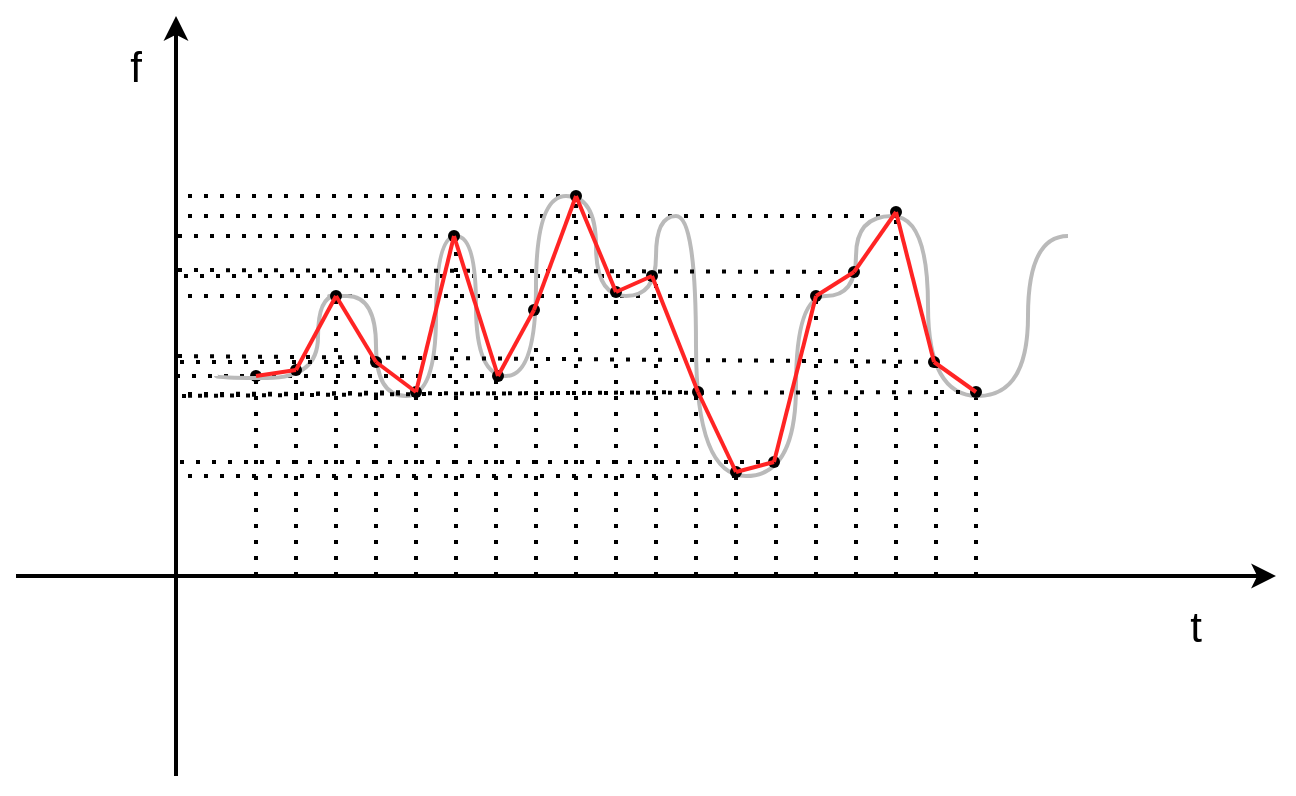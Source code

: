 <mxfile version="23.0.2" type="device">
  <diagram name="Page-1" id="xE_SlZCC_K1syiO7TZXq">
    <mxGraphModel dx="2074" dy="1073" grid="1" gridSize="10" guides="1" tooltips="1" connect="1" arrows="1" fold="1" page="1" pageScale="1" pageWidth="850" pageHeight="1100" math="0" shadow="0">
      <root>
        <mxCell id="0" />
        <mxCell id="1" parent="0" />
        <mxCell id="VB5Qx51AAR3BXwwDLeTd-1" value="" style="endArrow=classic;html=1;rounded=0;strokeWidth=2;" edge="1" parent="1">
          <mxGeometry width="50" height="50" relative="1" as="geometry">
            <mxPoint x="200" y="540" as="sourcePoint" />
            <mxPoint x="200" y="160" as="targetPoint" />
          </mxGeometry>
        </mxCell>
        <mxCell id="VB5Qx51AAR3BXwwDLeTd-2" value="" style="endArrow=classic;html=1;rounded=0;strokeWidth=2;" edge="1" parent="1">
          <mxGeometry width="50" height="50" relative="1" as="geometry">
            <mxPoint x="120" y="440" as="sourcePoint" />
            <mxPoint x="750" y="440" as="targetPoint" />
          </mxGeometry>
        </mxCell>
        <mxCell id="VB5Qx51AAR3BXwwDLeTd-3" value="" style="endArrow=none;dashed=1;html=1;dashPattern=1 3;strokeWidth=2;rounded=0;" edge="1" parent="1" source="VB5Qx51AAR3BXwwDLeTd-23">
          <mxGeometry width="50" height="50" relative="1" as="geometry">
            <mxPoint x="240" y="440" as="sourcePoint" />
            <mxPoint x="240" y="340" as="targetPoint" />
          </mxGeometry>
        </mxCell>
        <mxCell id="VB5Qx51AAR3BXwwDLeTd-4" value="" style="endArrow=none;dashed=1;html=1;dashPattern=1 3;strokeWidth=2;rounded=0;" edge="1" parent="1">
          <mxGeometry width="50" height="50" relative="1" as="geometry">
            <mxPoint x="320" y="440" as="sourcePoint" />
            <mxPoint x="320" y="350" as="targetPoint" />
          </mxGeometry>
        </mxCell>
        <mxCell id="VB5Qx51AAR3BXwwDLeTd-5" value="" style="endArrow=none;dashed=1;html=1;dashPattern=1 3;strokeWidth=2;rounded=0;" edge="1" parent="1">
          <mxGeometry width="50" height="50" relative="1" as="geometry">
            <mxPoint x="360" y="440" as="sourcePoint" />
            <mxPoint x="360" y="340" as="targetPoint" />
          </mxGeometry>
        </mxCell>
        <mxCell id="VB5Qx51AAR3BXwwDLeTd-6" value="" style="endArrow=none;dashed=1;html=1;dashPattern=1 3;strokeWidth=2;rounded=0;" edge="1" parent="1" source="VB5Qx51AAR3BXwwDLeTd-31">
          <mxGeometry width="50" height="50" relative="1" as="geometry">
            <mxPoint x="440" y="290" as="sourcePoint" />
            <mxPoint x="200" y="290" as="targetPoint" />
          </mxGeometry>
        </mxCell>
        <mxCell id="VB5Qx51AAR3BXwwDLeTd-7" value="" style="endArrow=none;dashed=1;html=1;dashPattern=1 3;strokeWidth=2;rounded=0;" edge="1" parent="1">
          <mxGeometry width="50" height="50" relative="1" as="geometry">
            <mxPoint x="440" y="440" as="sourcePoint" />
            <mxPoint x="440" y="290" as="targetPoint" />
          </mxGeometry>
        </mxCell>
        <mxCell id="VB5Qx51AAR3BXwwDLeTd-8" value="" style="endArrow=none;dashed=1;html=1;dashPattern=1 3;strokeWidth=2;rounded=0;" edge="1" parent="1">
          <mxGeometry width="50" height="50" relative="1" as="geometry">
            <mxPoint x="400" y="250" as="sourcePoint" />
            <mxPoint x="200" y="250" as="targetPoint" />
          </mxGeometry>
        </mxCell>
        <mxCell id="VB5Qx51AAR3BXwwDLeTd-9" value="" style="endArrow=none;dashed=1;html=1;dashPattern=1 3;strokeWidth=2;rounded=0;" edge="1" parent="1">
          <mxGeometry width="50" height="50" relative="1" as="geometry">
            <mxPoint x="354" y="340" as="sourcePoint" />
            <mxPoint x="200" y="340" as="targetPoint" />
          </mxGeometry>
        </mxCell>
        <mxCell id="VB5Qx51AAR3BXwwDLeTd-10" value="" style="endArrow=none;dashed=1;html=1;dashPattern=1 3;strokeWidth=2;rounded=0;" edge="1" parent="1">
          <mxGeometry width="50" height="50" relative="1" as="geometry">
            <mxPoint x="480" y="440" as="sourcePoint" />
            <mxPoint x="480" y="390" as="targetPoint" />
          </mxGeometry>
        </mxCell>
        <mxCell id="VB5Qx51AAR3BXwwDLeTd-11" value="" style="endArrow=none;dashed=1;html=1;dashPattern=1 3;strokeWidth=2;rounded=0;" edge="1" parent="1">
          <mxGeometry width="50" height="50" relative="1" as="geometry">
            <mxPoint x="480" y="390" as="sourcePoint" />
            <mxPoint x="200" y="390" as="targetPoint" />
          </mxGeometry>
        </mxCell>
        <mxCell id="VB5Qx51AAR3BXwwDLeTd-12" value="" style="endArrow=none;dashed=1;html=1;dashPattern=1 3;strokeWidth=2;rounded=0;" edge="1" parent="1">
          <mxGeometry width="50" height="50" relative="1" as="geometry">
            <mxPoint x="520" y="440" as="sourcePoint" />
            <mxPoint x="520" y="300" as="targetPoint" />
          </mxGeometry>
        </mxCell>
        <mxCell id="VB5Qx51AAR3BXwwDLeTd-13" value="" style="endArrow=none;dashed=1;html=1;dashPattern=1 3;strokeWidth=2;rounded=0;" edge="1" parent="1">
          <mxGeometry width="50" height="50" relative="1" as="geometry">
            <mxPoint x="520" y="300" as="sourcePoint" />
            <mxPoint x="200" y="300" as="targetPoint" />
          </mxGeometry>
        </mxCell>
        <mxCell id="VB5Qx51AAR3BXwwDLeTd-14" value="" style="endArrow=none;dashed=1;html=1;dashPattern=1 3;strokeWidth=2;rounded=0;" edge="1" parent="1">
          <mxGeometry width="50" height="50" relative="1" as="geometry">
            <mxPoint x="560" y="440" as="sourcePoint" />
            <mxPoint x="560" y="260" as="targetPoint" />
          </mxGeometry>
        </mxCell>
        <mxCell id="VB5Qx51AAR3BXwwDLeTd-15" value="" style="endArrow=none;dashed=1;html=1;dashPattern=1 3;strokeWidth=2;rounded=0;" edge="1" parent="1">
          <mxGeometry width="50" height="50" relative="1" as="geometry">
            <mxPoint x="560" y="260" as="sourcePoint" />
            <mxPoint x="200" y="260" as="targetPoint" />
          </mxGeometry>
        </mxCell>
        <mxCell id="VB5Qx51AAR3BXwwDLeTd-16" value="" style="endArrow=none;dashed=1;html=1;dashPattern=1 3;strokeWidth=2;rounded=0;" edge="1" parent="1">
          <mxGeometry width="50" height="50" relative="1" as="geometry">
            <mxPoint x="600" y="440" as="sourcePoint" />
            <mxPoint x="600" y="350" as="targetPoint" />
          </mxGeometry>
        </mxCell>
        <mxCell id="VB5Qx51AAR3BXwwDLeTd-17" value="&lt;h4&gt;&lt;span style=&quot;font-weight: normal;&quot;&gt;&lt;font style=&quot;font-size: 21px;&quot;&gt;f&lt;/font&gt;&lt;/span&gt;&lt;/h4&gt;" style="text;html=1;strokeColor=none;fillColor=none;align=center;verticalAlign=middle;whiteSpace=wrap;rounded=0;" vertex="1" parent="1">
          <mxGeometry x="150" y="170" width="60" height="30" as="geometry" />
        </mxCell>
        <mxCell id="VB5Qx51AAR3BXwwDLeTd-18" value="&lt;h4&gt;&lt;span style=&quot;font-weight: normal;&quot;&gt;&lt;font style=&quot;font-size: 21px;&quot;&gt;t&lt;/font&gt;&lt;/span&gt;&lt;/h4&gt;" style="text;html=1;strokeColor=none;fillColor=none;align=center;verticalAlign=middle;whiteSpace=wrap;rounded=0;" vertex="1" parent="1">
          <mxGeometry x="680" y="450" width="60" height="30" as="geometry" />
        </mxCell>
        <mxCell id="VB5Qx51AAR3BXwwDLeTd-19" value="" style="endArrow=none;dashed=1;html=1;dashPattern=1 3;strokeWidth=2;rounded=0;" edge="1" parent="1">
          <mxGeometry width="50" height="50" relative="1" as="geometry">
            <mxPoint x="280" y="440" as="sourcePoint" />
            <mxPoint x="280" y="300" as="targetPoint" />
          </mxGeometry>
        </mxCell>
        <mxCell id="VB5Qx51AAR3BXwwDLeTd-20" value="" style="endArrow=none;dashed=1;html=1;dashPattern=1 3;strokeWidth=2;rounded=0;" edge="1" parent="1">
          <mxGeometry width="50" height="50" relative="1" as="geometry">
            <mxPoint x="400" y="440" as="sourcePoint" />
            <mxPoint x="400" y="250" as="targetPoint" />
          </mxGeometry>
        </mxCell>
        <mxCell id="VB5Qx51AAR3BXwwDLeTd-21" value="" style="curved=1;endArrow=none;html=1;rounded=0;edgeStyle=orthogonalEdgeStyle;endFill=0;strokeWidth=2;strokeColor=#BABABA;" edge="1" parent="1" source="VB5Qx51AAR3BXwwDLeTd-25">
          <mxGeometry width="50" height="50" relative="1" as="geometry">
            <mxPoint x="220" y="340" as="sourcePoint" />
            <mxPoint x="646" y="270" as="targetPoint" />
            <Array as="points">
              <mxPoint x="271" y="300" />
              <mxPoint x="300" y="300" />
              <mxPoint x="300" y="350" />
              <mxPoint x="330" y="350" />
              <mxPoint x="330" y="270" />
              <mxPoint x="350" y="270" />
              <mxPoint x="350" y="340" />
              <mxPoint x="380" y="340" />
              <mxPoint x="380" y="250" />
              <mxPoint x="410" y="250" />
              <mxPoint x="410" y="300" />
              <mxPoint x="440" y="300" />
              <mxPoint x="440" y="260" />
              <mxPoint x="460" y="260" />
              <mxPoint x="460" y="390" />
              <mxPoint x="510" y="390" />
              <mxPoint x="510" y="300" />
              <mxPoint x="540" y="300" />
              <mxPoint x="540" y="260" />
              <mxPoint x="576" y="260" />
              <mxPoint x="576" y="350" />
              <mxPoint x="626" y="350" />
              <mxPoint x="626" y="270" />
            </Array>
          </mxGeometry>
        </mxCell>
        <mxCell id="VB5Qx51AAR3BXwwDLeTd-22" value="" style="endArrow=none;dashed=1;html=1;dashPattern=1 3;strokeWidth=2;rounded=0;" edge="1" parent="1" target="VB5Qx51AAR3BXwwDLeTd-23">
          <mxGeometry width="50" height="50" relative="1" as="geometry">
            <mxPoint x="240" y="440" as="sourcePoint" />
            <mxPoint x="240" y="340" as="targetPoint" />
          </mxGeometry>
        </mxCell>
        <mxCell id="VB5Qx51AAR3BXwwDLeTd-23" value="" style="shape=waypoint;sketch=0;fillStyle=solid;size=6;pointerEvents=1;points=[];fillColor=none;resizable=0;rotatable=0;perimeter=centerPerimeter;snapToPoint=1;" vertex="1" parent="1">
          <mxGeometry x="230" y="330" width="20" height="20" as="geometry" />
        </mxCell>
        <mxCell id="VB5Qx51AAR3BXwwDLeTd-24" value="" style="curved=1;endArrow=none;html=1;rounded=0;edgeStyle=orthogonalEdgeStyle;endFill=0;strokeWidth=2;strokeColor=#BABABA;" edge="1" parent="1" target="VB5Qx51AAR3BXwwDLeTd-25">
          <mxGeometry width="50" height="50" relative="1" as="geometry">
            <mxPoint x="220" y="340" as="sourcePoint" />
            <mxPoint x="646" y="270" as="targetPoint" />
            <Array as="points">
              <mxPoint x="220" y="341" />
              <mxPoint x="271" y="341" />
            </Array>
          </mxGeometry>
        </mxCell>
        <mxCell id="VB5Qx51AAR3BXwwDLeTd-25" value="" style="shape=waypoint;sketch=0;fillStyle=solid;size=6;pointerEvents=1;points=[];fillColor=none;resizable=0;rotatable=0;perimeter=centerPerimeter;snapToPoint=1;" vertex="1" parent="1">
          <mxGeometry x="270" y="290" width="20" height="20" as="geometry" />
        </mxCell>
        <mxCell id="VB5Qx51AAR3BXwwDLeTd-26" value="" style="shape=waypoint;sketch=0;fillStyle=solid;size=6;pointerEvents=1;points=[];fillColor=none;resizable=0;rotatable=0;perimeter=centerPerimeter;snapToPoint=1;" vertex="1" parent="1">
          <mxGeometry x="310" y="338" width="20" height="20" as="geometry" />
        </mxCell>
        <mxCell id="VB5Qx51AAR3BXwwDLeTd-27" value="" style="endArrow=none;dashed=1;html=1;dashPattern=1 3;strokeWidth=2;rounded=0;" edge="1" parent="1" source="VB5Qx51AAR3BXwwDLeTd-26">
          <mxGeometry width="50" height="50" relative="1" as="geometry">
            <mxPoint x="300" y="630" as="sourcePoint" />
            <mxPoint x="200" y="350" as="targetPoint" />
          </mxGeometry>
        </mxCell>
        <mxCell id="VB5Qx51AAR3BXwwDLeTd-28" value="" style="shape=waypoint;sketch=0;fillStyle=solid;size=6;pointerEvents=1;points=[];fillColor=none;resizable=0;rotatable=0;perimeter=centerPerimeter;snapToPoint=1;" vertex="1" parent="1">
          <mxGeometry x="351" y="330" width="20" height="20" as="geometry" />
        </mxCell>
        <mxCell id="VB5Qx51AAR3BXwwDLeTd-29" value="" style="shape=waypoint;sketch=0;fillStyle=solid;size=6;pointerEvents=1;points=[];fillColor=none;resizable=0;rotatable=0;perimeter=centerPerimeter;snapToPoint=1;" vertex="1" parent="1">
          <mxGeometry x="390" y="240" width="20" height="20" as="geometry" />
        </mxCell>
        <mxCell id="VB5Qx51AAR3BXwwDLeTd-30" value="" style="endArrow=none;dashed=1;html=1;dashPattern=1 3;strokeWidth=2;rounded=0;" edge="1" parent="1" target="VB5Qx51AAR3BXwwDLeTd-31">
          <mxGeometry width="50" height="50" relative="1" as="geometry">
            <mxPoint x="440" y="290" as="sourcePoint" />
            <mxPoint x="200" y="290" as="targetPoint" />
          </mxGeometry>
        </mxCell>
        <mxCell id="VB5Qx51AAR3BXwwDLeTd-31" value="" style="shape=waypoint;sketch=0;fillStyle=solid;size=6;pointerEvents=1;points=[];fillColor=none;resizable=0;rotatable=0;perimeter=centerPerimeter;snapToPoint=1;" vertex="1" parent="1">
          <mxGeometry x="428" y="280" width="20" height="20" as="geometry" />
        </mxCell>
        <mxCell id="VB5Qx51AAR3BXwwDLeTd-32" value="" style="shape=waypoint;sketch=0;fillStyle=solid;size=6;pointerEvents=1;points=[];fillColor=none;resizable=0;rotatable=0;perimeter=centerPerimeter;snapToPoint=1;" vertex="1" parent="1">
          <mxGeometry x="470" y="378" width="20" height="20" as="geometry" />
        </mxCell>
        <mxCell id="VB5Qx51AAR3BXwwDLeTd-33" value="" style="shape=waypoint;sketch=0;fillStyle=solid;size=6;pointerEvents=1;points=[];fillColor=none;resizable=0;rotatable=0;perimeter=centerPerimeter;snapToPoint=1;" vertex="1" parent="1">
          <mxGeometry x="510" y="290" width="20" height="20" as="geometry" />
        </mxCell>
        <mxCell id="VB5Qx51AAR3BXwwDLeTd-34" value="" style="shape=waypoint;sketch=0;fillStyle=solid;size=6;pointerEvents=1;points=[];fillColor=none;resizable=0;rotatable=0;perimeter=centerPerimeter;snapToPoint=1;" vertex="1" parent="1">
          <mxGeometry x="550" y="248" width="20" height="20" as="geometry" />
        </mxCell>
        <mxCell id="VB5Qx51AAR3BXwwDLeTd-35" value="" style="shape=waypoint;sketch=0;fillStyle=solid;size=6;pointerEvents=1;points=[];fillColor=none;resizable=0;rotatable=0;perimeter=centerPerimeter;snapToPoint=1;" vertex="1" parent="1">
          <mxGeometry x="590" y="338" width="20" height="20" as="geometry" />
        </mxCell>
        <mxCell id="VB5Qx51AAR3BXwwDLeTd-36" value="" style="endArrow=none;dashed=1;html=1;dashPattern=1 3;strokeWidth=2;rounded=0;" edge="1" parent="1">
          <mxGeometry width="50" height="50" relative="1" as="geometry">
            <mxPoint x="260" y="440" as="sourcePoint" />
            <mxPoint x="260" y="340" as="targetPoint" />
          </mxGeometry>
        </mxCell>
        <mxCell id="VB5Qx51AAR3BXwwDLeTd-37" value="" style="shape=waypoint;sketch=0;fillStyle=solid;size=6;pointerEvents=1;points=[];fillColor=none;resizable=0;rotatable=0;perimeter=centerPerimeter;snapToPoint=1;" vertex="1" parent="1">
          <mxGeometry x="250" y="327" width="20" height="20" as="geometry" />
        </mxCell>
        <mxCell id="VB5Qx51AAR3BXwwDLeTd-38" value="" style="shape=waypoint;sketch=0;fillStyle=solid;size=6;pointerEvents=1;points=[];fillColor=none;resizable=0;rotatable=0;perimeter=centerPerimeter;snapToPoint=1;" vertex="1" parent="1">
          <mxGeometry x="290" y="323" width="20" height="20" as="geometry" />
        </mxCell>
        <mxCell id="VB5Qx51AAR3BXwwDLeTd-39" value="" style="endArrow=none;dashed=1;html=1;dashPattern=1 3;strokeWidth=2;rounded=0;" edge="1" parent="1">
          <mxGeometry width="50" height="50" relative="1" as="geometry">
            <mxPoint x="300" y="440" as="sourcePoint" />
            <mxPoint x="300" y="340" as="targetPoint" />
          </mxGeometry>
        </mxCell>
        <mxCell id="VB5Qx51AAR3BXwwDLeTd-40" value="" style="endArrow=none;dashed=1;html=1;dashPattern=1 3;strokeWidth=2;rounded=0;" edge="1" parent="1">
          <mxGeometry width="50" height="50" relative="1" as="geometry">
            <mxPoint x="340" y="270" as="sourcePoint" />
            <mxPoint x="340" y="440" as="targetPoint" />
          </mxGeometry>
        </mxCell>
        <mxCell id="VB5Qx51AAR3BXwwDLeTd-41" value="" style="shape=waypoint;sketch=0;fillStyle=solid;size=6;pointerEvents=1;points=[];fillColor=none;resizable=0;rotatable=0;perimeter=centerPerimeter;snapToPoint=1;" vertex="1" parent="1">
          <mxGeometry x="329" y="260" width="20" height="20" as="geometry" />
        </mxCell>
        <mxCell id="VB5Qx51AAR3BXwwDLeTd-42" value="" style="endArrow=none;dashed=1;html=1;dashPattern=1 3;strokeWidth=2;rounded=0;" edge="1" parent="1">
          <mxGeometry width="50" height="50" relative="1" as="geometry">
            <mxPoint x="380" y="440" as="sourcePoint" />
            <mxPoint x="380" y="320" as="targetPoint" />
          </mxGeometry>
        </mxCell>
        <mxCell id="VB5Qx51AAR3BXwwDLeTd-43" value="" style="shape=waypoint;sketch=0;fillStyle=solid;size=6;pointerEvents=1;points=[];fillColor=none;resizable=0;rotatable=0;perimeter=centerPerimeter;snapToPoint=1;" vertex="1" parent="1">
          <mxGeometry x="369" y="297" width="20" height="20" as="geometry" />
        </mxCell>
        <mxCell id="VB5Qx51AAR3BXwwDLeTd-44" value="" style="endArrow=none;dashed=1;html=1;dashPattern=1 3;strokeWidth=2;rounded=0;" edge="1" parent="1">
          <mxGeometry width="50" height="50" relative="1" as="geometry">
            <mxPoint x="420" y="440" as="sourcePoint" />
            <mxPoint x="420" y="300" as="targetPoint" />
          </mxGeometry>
        </mxCell>
        <mxCell id="VB5Qx51AAR3BXwwDLeTd-45" value="" style="shape=waypoint;sketch=0;fillStyle=solid;size=6;pointerEvents=1;points=[];fillColor=none;resizable=0;rotatable=0;perimeter=centerPerimeter;snapToPoint=1;" vertex="1" parent="1">
          <mxGeometry x="410" y="288" width="20" height="20" as="geometry" />
        </mxCell>
        <mxCell id="VB5Qx51AAR3BXwwDLeTd-46" value="" style="endArrow=none;dashed=1;html=1;dashPattern=1 3;strokeWidth=2;rounded=0;" edge="1" parent="1">
          <mxGeometry width="50" height="50" relative="1" as="geometry">
            <mxPoint x="460" y="440" as="sourcePoint" />
            <mxPoint x="460" y="350" as="targetPoint" />
          </mxGeometry>
        </mxCell>
        <mxCell id="VB5Qx51AAR3BXwwDLeTd-47" value="" style="shape=waypoint;sketch=0;fillStyle=solid;size=6;pointerEvents=1;points=[];fillColor=none;resizable=0;rotatable=0;perimeter=centerPerimeter;snapToPoint=1;" vertex="1" parent="1">
          <mxGeometry x="451" y="338" width="20" height="20" as="geometry" />
        </mxCell>
        <mxCell id="VB5Qx51AAR3BXwwDLeTd-48" value="" style="shape=waypoint;sketch=0;fillStyle=solid;size=6;pointerEvents=1;points=[];fillColor=none;resizable=0;rotatable=0;perimeter=centerPerimeter;snapToPoint=1;" vertex="1" parent="1">
          <mxGeometry x="489" y="373" width="20" height="20" as="geometry" />
        </mxCell>
        <mxCell id="VB5Qx51AAR3BXwwDLeTd-49" value="" style="endArrow=none;dashed=1;html=1;dashPattern=1 3;strokeWidth=2;rounded=0;" edge="1" parent="1">
          <mxGeometry width="50" height="50" relative="1" as="geometry">
            <mxPoint x="500" y="440" as="sourcePoint" />
            <mxPoint x="500" y="380" as="targetPoint" />
          </mxGeometry>
        </mxCell>
        <mxCell id="VB5Qx51AAR3BXwwDLeTd-50" value="" style="endArrow=none;dashed=1;html=1;dashPattern=1 3;strokeWidth=2;rounded=0;" edge="1" parent="1">
          <mxGeometry width="50" height="50" relative="1" as="geometry">
            <mxPoint x="540" y="440" as="sourcePoint" />
            <mxPoint x="540" y="280" as="targetPoint" />
          </mxGeometry>
        </mxCell>
        <mxCell id="VB5Qx51AAR3BXwwDLeTd-51" value="" style="shape=waypoint;sketch=0;fillStyle=solid;size=6;pointerEvents=1;points=[];fillColor=none;resizable=0;rotatable=0;perimeter=centerPerimeter;snapToPoint=1;" vertex="1" parent="1">
          <mxGeometry x="529" y="278" width="20" height="20" as="geometry" />
        </mxCell>
        <mxCell id="VB5Qx51AAR3BXwwDLeTd-52" value="" style="endArrow=none;dashed=1;html=1;dashPattern=1 3;strokeWidth=2;rounded=0;" edge="1" parent="1">
          <mxGeometry width="50" height="50" relative="1" as="geometry">
            <mxPoint x="580" y="440" as="sourcePoint" />
            <mxPoint x="580" y="330" as="targetPoint" />
          </mxGeometry>
        </mxCell>
        <mxCell id="VB5Qx51AAR3BXwwDLeTd-53" value="" style="shape=waypoint;sketch=0;fillStyle=solid;size=6;pointerEvents=1;points=[];fillColor=none;resizable=0;rotatable=0;perimeter=centerPerimeter;snapToPoint=1;" vertex="1" parent="1">
          <mxGeometry x="569" y="323" width="20" height="20" as="geometry" />
        </mxCell>
        <mxCell id="VB5Qx51AAR3BXwwDLeTd-54" value="" style="endArrow=none;dashed=1;html=1;dashPattern=1 3;strokeWidth=2;rounded=0;" edge="1" parent="1" source="VB5Qx51AAR3BXwwDLeTd-38">
          <mxGeometry width="50" height="50" relative="1" as="geometry">
            <mxPoint x="270" y="580" as="sourcePoint" />
            <mxPoint x="200" y="333" as="targetPoint" />
          </mxGeometry>
        </mxCell>
        <mxCell id="VB5Qx51AAR3BXwwDLeTd-55" value="" style="endArrow=none;dashed=1;html=1;dashPattern=1 3;strokeWidth=2;rounded=0;exitX=0.35;exitY=0.95;exitDx=0;exitDy=0;exitPerimeter=0;" edge="1" parent="1" source="VB5Qx51AAR3BXwwDLeTd-41">
          <mxGeometry width="50" height="50" relative="1" as="geometry">
            <mxPoint x="310" y="600" as="sourcePoint" />
            <mxPoint x="200" y="270" as="targetPoint" />
          </mxGeometry>
        </mxCell>
        <mxCell id="VB5Qx51AAR3BXwwDLeTd-56" value="" style="endArrow=none;dashed=1;html=1;dashPattern=1 3;strokeWidth=2;rounded=0;exitX=0.4;exitY=0.95;exitDx=0;exitDy=0;exitPerimeter=0;" edge="1" parent="1" source="VB5Qx51AAR3BXwwDLeTd-47">
          <mxGeometry width="50" height="50" relative="1" as="geometry">
            <mxPoint x="490" y="590" as="sourcePoint" />
            <mxPoint x="200" y="350" as="targetPoint" />
          </mxGeometry>
        </mxCell>
        <mxCell id="VB5Qx51AAR3BXwwDLeTd-57" value="" style="endArrow=none;dashed=1;html=1;dashPattern=1 3;strokeWidth=2;rounded=0;" edge="1" parent="1">
          <mxGeometry width="50" height="50" relative="1" as="geometry">
            <mxPoint x="500" y="383" as="sourcePoint" />
            <mxPoint x="200" y="383" as="targetPoint" />
          </mxGeometry>
        </mxCell>
        <mxCell id="VB5Qx51AAR3BXwwDLeTd-58" value="" style="endArrow=none;dashed=1;html=1;dashPattern=1 3;strokeWidth=2;rounded=0;exitX=0.8;exitY=0.55;exitDx=0;exitDy=0;exitPerimeter=0;" edge="1" parent="1" source="VB5Qx51AAR3BXwwDLeTd-51">
          <mxGeometry width="50" height="50" relative="1" as="geometry">
            <mxPoint x="530" y="570" as="sourcePoint" />
            <mxPoint x="200" y="287" as="targetPoint" />
          </mxGeometry>
        </mxCell>
        <mxCell id="VB5Qx51AAR3BXwwDLeTd-59" value="" style="endArrow=none;dashed=1;html=1;dashPattern=1 3;strokeWidth=2;rounded=0;exitX=0.2;exitY=1;exitDx=0;exitDy=0;exitPerimeter=0;" edge="1" parent="1" source="VB5Qx51AAR3BXwwDLeTd-53">
          <mxGeometry width="50" height="50" relative="1" as="geometry">
            <mxPoint x="410" y="570" as="sourcePoint" />
            <mxPoint x="200" y="330" as="targetPoint" />
          </mxGeometry>
        </mxCell>
        <mxCell id="VB5Qx51AAR3BXwwDLeTd-60" value="" style="endArrow=none;dashed=1;html=1;dashPattern=1 3;strokeWidth=2;rounded=0;exitX=0.4;exitY=1;exitDx=0;exitDy=0;exitPerimeter=0;" edge="1" parent="1" source="VB5Qx51AAR3BXwwDLeTd-35">
          <mxGeometry width="50" height="50" relative="1" as="geometry">
            <mxPoint x="420" y="610" as="sourcePoint" />
            <mxPoint x="200" y="349" as="targetPoint" />
          </mxGeometry>
        </mxCell>
        <mxCell id="VB5Qx51AAR3BXwwDLeTd-64" value="" style="endArrow=none;html=1;rounded=0;strokeColor=#FF2424;strokeWidth=2;" edge="1" parent="1" target="VB5Qx51AAR3BXwwDLeTd-37">
          <mxGeometry width="50" height="50" relative="1" as="geometry">
            <mxPoint x="240" y="340" as="sourcePoint" />
            <mxPoint x="450" y="520" as="targetPoint" />
          </mxGeometry>
        </mxCell>
        <mxCell id="VB5Qx51AAR3BXwwDLeTd-125" value="" style="endArrow=none;html=1;rounded=0;strokeColor=#FF2424;strokeWidth=2;" edge="1" parent="1" source="VB5Qx51AAR3BXwwDLeTd-37" target="VB5Qx51AAR3BXwwDLeTd-25">
          <mxGeometry width="50" height="50" relative="1" as="geometry">
            <mxPoint x="350" y="760" as="sourcePoint" />
            <mxPoint x="630" y="630" as="targetPoint" />
          </mxGeometry>
        </mxCell>
        <mxCell id="VB5Qx51AAR3BXwwDLeTd-126" value="" style="endArrow=none;html=1;rounded=0;strokeColor=#FF2424;strokeWidth=2;exitX=0.5;exitY=1;exitDx=0;exitDy=0;exitPerimeter=0;entryX=0.7;entryY=0.8;entryDx=0;entryDy=0;entryPerimeter=0;" edge="1" parent="1" source="VB5Qx51AAR3BXwwDLeTd-25" target="VB5Qx51AAR3BXwwDLeTd-38">
          <mxGeometry width="50" height="50" relative="1" as="geometry">
            <mxPoint x="370" y="550" as="sourcePoint" />
            <mxPoint x="390" y="547" as="targetPoint" />
          </mxGeometry>
        </mxCell>
        <mxCell id="VB5Qx51AAR3BXwwDLeTd-127" value="" style="endArrow=none;html=1;rounded=0;strokeColor=#FF2424;strokeWidth=2;exitX=0.55;exitY=0.75;exitDx=0;exitDy=0;exitPerimeter=0;entryX=0.65;entryY=0.8;entryDx=0;entryDy=0;entryPerimeter=0;" edge="1" parent="1" source="VB5Qx51AAR3BXwwDLeTd-38" target="VB5Qx51AAR3BXwwDLeTd-26">
          <mxGeometry width="50" height="50" relative="1" as="geometry">
            <mxPoint x="310" y="530" as="sourcePoint" />
            <mxPoint x="330" y="527" as="targetPoint" />
          </mxGeometry>
        </mxCell>
        <mxCell id="VB5Qx51AAR3BXwwDLeTd-128" value="" style="endArrow=none;html=1;rounded=0;strokeColor=#FF2424;strokeWidth=2;exitX=0.7;exitY=0.75;exitDx=0;exitDy=0;exitPerimeter=0;" edge="1" parent="1" source="VB5Qx51AAR3BXwwDLeTd-26" target="VB5Qx51AAR3BXwwDLeTd-41">
          <mxGeometry width="50" height="50" relative="1" as="geometry">
            <mxPoint x="320" y="660" as="sourcePoint" />
            <mxPoint x="340" y="657" as="targetPoint" />
          </mxGeometry>
        </mxCell>
        <mxCell id="VB5Qx51AAR3BXwwDLeTd-129" value="" style="endArrow=none;html=1;rounded=0;strokeColor=#FF2424;strokeWidth=2;exitX=0.6;exitY=0.15;exitDx=0;exitDy=0;exitPerimeter=0;" edge="1" parent="1" source="VB5Qx51AAR3BXwwDLeTd-41" target="VB5Qx51AAR3BXwwDLeTd-28">
          <mxGeometry width="50" height="50" relative="1" as="geometry">
            <mxPoint x="340" y="620" as="sourcePoint" />
            <mxPoint x="360" y="617" as="targetPoint" />
          </mxGeometry>
        </mxCell>
        <mxCell id="VB5Qx51AAR3BXwwDLeTd-130" value="" style="endArrow=none;html=1;rounded=0;strokeColor=#FF2424;strokeWidth=2;exitX=0.7;exitY=0.35;exitDx=0;exitDy=0;exitPerimeter=0;entryX=0.8;entryY=0.55;entryDx=0;entryDy=0;entryPerimeter=0;" edge="1" parent="1" source="VB5Qx51AAR3BXwwDLeTd-28" target="VB5Qx51AAR3BXwwDLeTd-43">
          <mxGeometry width="50" height="50" relative="1" as="geometry">
            <mxPoint x="280" y="570" as="sourcePoint" />
            <mxPoint x="300" y="567" as="targetPoint" />
          </mxGeometry>
        </mxCell>
        <mxCell id="VB5Qx51AAR3BXwwDLeTd-131" value="" style="endArrow=none;html=1;rounded=0;strokeColor=#FF2424;strokeWidth=2;exitX=0.6;exitY=0.75;exitDx=0;exitDy=0;exitPerimeter=0;" edge="1" parent="1" source="VB5Qx51AAR3BXwwDLeTd-43" target="VB5Qx51AAR3BXwwDLeTd-29">
          <mxGeometry width="50" height="50" relative="1" as="geometry">
            <mxPoint x="200" y="970" as="sourcePoint" />
            <mxPoint x="220" y="967" as="targetPoint" />
          </mxGeometry>
        </mxCell>
        <mxCell id="VB5Qx51AAR3BXwwDLeTd-132" value="" style="endArrow=none;html=1;rounded=0;strokeColor=#FF2424;strokeWidth=2;exitX=0.85;exitY=0.25;exitDx=0;exitDy=0;exitPerimeter=0;entryX=0.3;entryY=0.75;entryDx=0;entryDy=0;entryPerimeter=0;" edge="1" parent="1" source="VB5Qx51AAR3BXwwDLeTd-29" target="VB5Qx51AAR3BXwwDLeTd-45">
          <mxGeometry width="50" height="50" relative="1" as="geometry">
            <mxPoint x="310" y="670" as="sourcePoint" />
            <mxPoint x="330" y="667" as="targetPoint" />
          </mxGeometry>
        </mxCell>
        <mxCell id="VB5Qx51AAR3BXwwDLeTd-133" value="" style="endArrow=none;html=1;rounded=0;strokeColor=#FF2424;strokeWidth=2;exitX=0.5;exitY=0.8;exitDx=0;exitDy=0;exitPerimeter=0;" edge="1" parent="1" source="VB5Qx51AAR3BXwwDLeTd-45" target="VB5Qx51AAR3BXwwDLeTd-31">
          <mxGeometry width="50" height="50" relative="1" as="geometry">
            <mxPoint x="460" y="680" as="sourcePoint" />
            <mxPoint x="480" y="677" as="targetPoint" />
          </mxGeometry>
        </mxCell>
        <mxCell id="VB5Qx51AAR3BXwwDLeTd-134" value="" style="endArrow=none;html=1;rounded=0;strokeColor=#FF2424;strokeWidth=2;exitX=0.65;exitY=0.95;exitDx=0;exitDy=0;exitPerimeter=0;entryX=0.55;entryY=0.8;entryDx=0;entryDy=0;entryPerimeter=0;" edge="1" parent="1" source="VB5Qx51AAR3BXwwDLeTd-31" target="VB5Qx51AAR3BXwwDLeTd-47">
          <mxGeometry width="50" height="50" relative="1" as="geometry">
            <mxPoint x="340" y="630" as="sourcePoint" />
            <mxPoint x="360" y="627" as="targetPoint" />
          </mxGeometry>
        </mxCell>
        <mxCell id="VB5Qx51AAR3BXwwDLeTd-135" value="" style="endArrow=none;html=1;rounded=0;strokeColor=#FF2424;strokeWidth=2;exitX=0.9;exitY=0.5;exitDx=0;exitDy=0;exitPerimeter=0;entryX=0.75;entryY=0.8;entryDx=0;entryDy=0;entryPerimeter=0;" edge="1" parent="1" source="VB5Qx51AAR3BXwwDLeTd-47" target="VB5Qx51AAR3BXwwDLeTd-32">
          <mxGeometry width="50" height="50" relative="1" as="geometry">
            <mxPoint x="400" y="670" as="sourcePoint" />
            <mxPoint x="420" y="667" as="targetPoint" />
          </mxGeometry>
        </mxCell>
        <mxCell id="VB5Qx51AAR3BXwwDLeTd-136" value="" style="endArrow=none;html=1;rounded=0;strokeColor=#FF2424;strokeWidth=2;exitX=0.5;exitY=0.9;exitDx=0;exitDy=0;exitPerimeter=0;entryX=0.85;entryY=0.4;entryDx=0;entryDy=0;entryPerimeter=0;" edge="1" parent="1" source="VB5Qx51AAR3BXwwDLeTd-32" target="VB5Qx51AAR3BXwwDLeTd-48">
          <mxGeometry width="50" height="50" relative="1" as="geometry">
            <mxPoint x="410" y="620" as="sourcePoint" />
            <mxPoint x="430" y="617" as="targetPoint" />
          </mxGeometry>
        </mxCell>
        <mxCell id="VB5Qx51AAR3BXwwDLeTd-137" value="" style="endArrow=none;html=1;rounded=0;strokeColor=#FF2424;strokeWidth=2;exitX=0.8;exitY=0.5;exitDx=0;exitDy=0;exitPerimeter=0;entryX=0.5;entryY=0.5;entryDx=0;entryDy=0;entryPerimeter=0;" edge="1" parent="1" source="VB5Qx51AAR3BXwwDLeTd-48" target="VB5Qx51AAR3BXwwDLeTd-33">
          <mxGeometry width="50" height="50" relative="1" as="geometry">
            <mxPoint x="470" y="580" as="sourcePoint" />
            <mxPoint x="490" y="577" as="targetPoint" />
          </mxGeometry>
        </mxCell>
        <mxCell id="VB5Qx51AAR3BXwwDLeTd-138" value="" style="endArrow=none;html=1;rounded=0;strokeColor=#FF2424;strokeWidth=2;exitX=0.7;exitY=0.7;exitDx=0;exitDy=0;exitPerimeter=0;entryX=0.9;entryY=0.1;entryDx=0;entryDy=0;entryPerimeter=0;" edge="1" parent="1" source="VB5Qx51AAR3BXwwDLeTd-33" target="VB5Qx51AAR3BXwwDLeTd-51">
          <mxGeometry width="50" height="50" relative="1" as="geometry">
            <mxPoint x="520" y="580" as="sourcePoint" />
            <mxPoint x="540" y="577" as="targetPoint" />
          </mxGeometry>
        </mxCell>
        <mxCell id="VB5Qx51AAR3BXwwDLeTd-139" value="" style="endArrow=none;html=1;rounded=0;strokeColor=#FF2424;strokeWidth=2;exitX=0.7;exitY=0.8;exitDx=0;exitDy=0;exitPerimeter=0;entryX=0.65;entryY=0.9;entryDx=0;entryDy=0;entryPerimeter=0;" edge="1" parent="1" source="VB5Qx51AAR3BXwwDLeTd-51" target="VB5Qx51AAR3BXwwDLeTd-34">
          <mxGeometry width="50" height="50" relative="1" as="geometry">
            <mxPoint x="550" y="610" as="sourcePoint" />
            <mxPoint x="570" y="607" as="targetPoint" />
          </mxGeometry>
        </mxCell>
        <mxCell id="VB5Qx51AAR3BXwwDLeTd-140" value="" style="endArrow=none;html=1;rounded=0;strokeColor=#FF2424;strokeWidth=2;exitX=0.6;exitY=0.8;exitDx=0;exitDy=0;exitPerimeter=0;entryX=0.3;entryY=0.8;entryDx=0;entryDy=0;entryPerimeter=0;" edge="1" parent="1" source="VB5Qx51AAR3BXwwDLeTd-34" target="VB5Qx51AAR3BXwwDLeTd-53">
          <mxGeometry width="50" height="50" relative="1" as="geometry">
            <mxPoint x="530" y="590" as="sourcePoint" />
            <mxPoint x="550" y="587" as="targetPoint" />
          </mxGeometry>
        </mxCell>
        <mxCell id="VB5Qx51AAR3BXwwDLeTd-141" value="" style="endArrow=none;html=1;rounded=0;strokeColor=#FF2424;strokeWidth=2;entryX=0.55;entryY=0.7;entryDx=0;entryDy=0;entryPerimeter=0;" edge="1" parent="1" source="VB5Qx51AAR3BXwwDLeTd-53" target="VB5Qx51AAR3BXwwDLeTd-35">
          <mxGeometry width="50" height="50" relative="1" as="geometry">
            <mxPoint x="560" y="640" as="sourcePoint" />
            <mxPoint x="580" y="637" as="targetPoint" />
          </mxGeometry>
        </mxCell>
      </root>
    </mxGraphModel>
  </diagram>
</mxfile>
